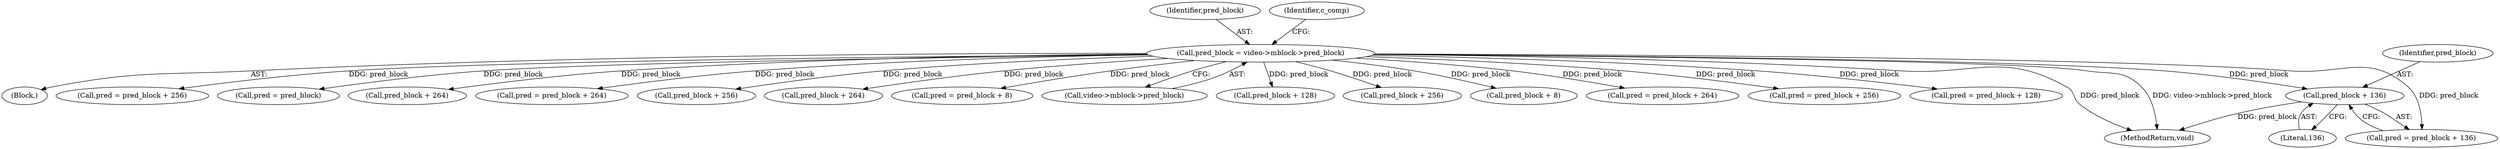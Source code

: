 digraph "0_Android_961e5ac5788b52304e64b9a509781beaf5201fb0@pointer" {
"1000976" [label="(Call,pred_block + 136)"];
"1000605" [label="(Call,pred_block = video->mblock->pred_block)"];
"1000201" [label="(Block,)"];
"1001304" [label="(Call,pred = pred_block + 256)"];
"1000650" [label="(Call,pred = pred_block)"];
"1001346" [label="(Call,pred_block + 264)"];
"1000605" [label="(Call,pred_block = video->mblock->pred_block)"];
"1001344" [label="(Call,pred = pred_block + 264)"];
"1001445" [label="(MethodReturn,void)"];
"1001306" [label="(Call,pred_block + 256)"];
"1001421" [label="(Call,pred_block + 264)"];
"1000754" [label="(Call,pred = pred_block + 8)"];
"1000607" [label="(Call,video->mblock->pred_block)"];
"1000976" [label="(Call,pred_block + 136)"];
"1000864" [label="(Call,pred_block + 128)"];
"1001391" [label="(Call,pred_block + 256)"];
"1000756" [label="(Call,pred_block + 8)"];
"1000606" [label="(Identifier,pred_block)"];
"1001419" [label="(Call,pred = pred_block + 264)"];
"1000978" [label="(Literal,136)"];
"1000613" [label="(Identifier,c_comp)"];
"1001389" [label="(Call,pred = pred_block + 256)"];
"1000974" [label="(Call,pred = pred_block + 136)"];
"1000862" [label="(Call,pred = pred_block + 128)"];
"1000977" [label="(Identifier,pred_block)"];
"1000976" -> "1000974"  [label="AST: "];
"1000976" -> "1000978"  [label="CFG: "];
"1000977" -> "1000976"  [label="AST: "];
"1000978" -> "1000976"  [label="AST: "];
"1000974" -> "1000976"  [label="CFG: "];
"1000976" -> "1001445"  [label="DDG: pred_block"];
"1000605" -> "1000976"  [label="DDG: pred_block"];
"1000605" -> "1000201"  [label="AST: "];
"1000605" -> "1000607"  [label="CFG: "];
"1000606" -> "1000605"  [label="AST: "];
"1000607" -> "1000605"  [label="AST: "];
"1000613" -> "1000605"  [label="CFG: "];
"1000605" -> "1001445"  [label="DDG: video->mblock->pred_block"];
"1000605" -> "1001445"  [label="DDG: pred_block"];
"1000605" -> "1000650"  [label="DDG: pred_block"];
"1000605" -> "1000754"  [label="DDG: pred_block"];
"1000605" -> "1000756"  [label="DDG: pred_block"];
"1000605" -> "1000862"  [label="DDG: pred_block"];
"1000605" -> "1000864"  [label="DDG: pred_block"];
"1000605" -> "1000974"  [label="DDG: pred_block"];
"1000605" -> "1001304"  [label="DDG: pred_block"];
"1000605" -> "1001306"  [label="DDG: pred_block"];
"1000605" -> "1001344"  [label="DDG: pred_block"];
"1000605" -> "1001346"  [label="DDG: pred_block"];
"1000605" -> "1001389"  [label="DDG: pred_block"];
"1000605" -> "1001391"  [label="DDG: pred_block"];
"1000605" -> "1001419"  [label="DDG: pred_block"];
"1000605" -> "1001421"  [label="DDG: pred_block"];
}
